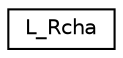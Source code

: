 digraph "Graphical Class Hierarchy"
{
 // LATEX_PDF_SIZE
  edge [fontname="Helvetica",fontsize="10",labelfontname="Helvetica",labelfontsize="10"];
  node [fontname="Helvetica",fontsize="10",shape=record];
  rankdir="LR";
  Node0 [label="L_Rcha",height=0.2,width=0.4,color="black", fillcolor="white", style="filled",URL="$struct_l___rcha.html",tooltip=" "];
}
